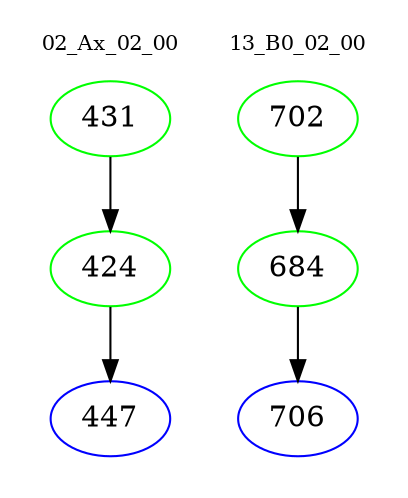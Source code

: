 digraph{
subgraph cluster_0 {
color = white
label = "02_Ax_02_00";
fontsize=10;
T0_431 [label="431", color="green"]
T0_431 -> T0_424 [color="black"]
T0_424 [label="424", color="green"]
T0_424 -> T0_447 [color="black"]
T0_447 [label="447", color="blue"]
}
subgraph cluster_1 {
color = white
label = "13_B0_02_00";
fontsize=10;
T1_702 [label="702", color="green"]
T1_702 -> T1_684 [color="black"]
T1_684 [label="684", color="green"]
T1_684 -> T1_706 [color="black"]
T1_706 [label="706", color="blue"]
}
}
